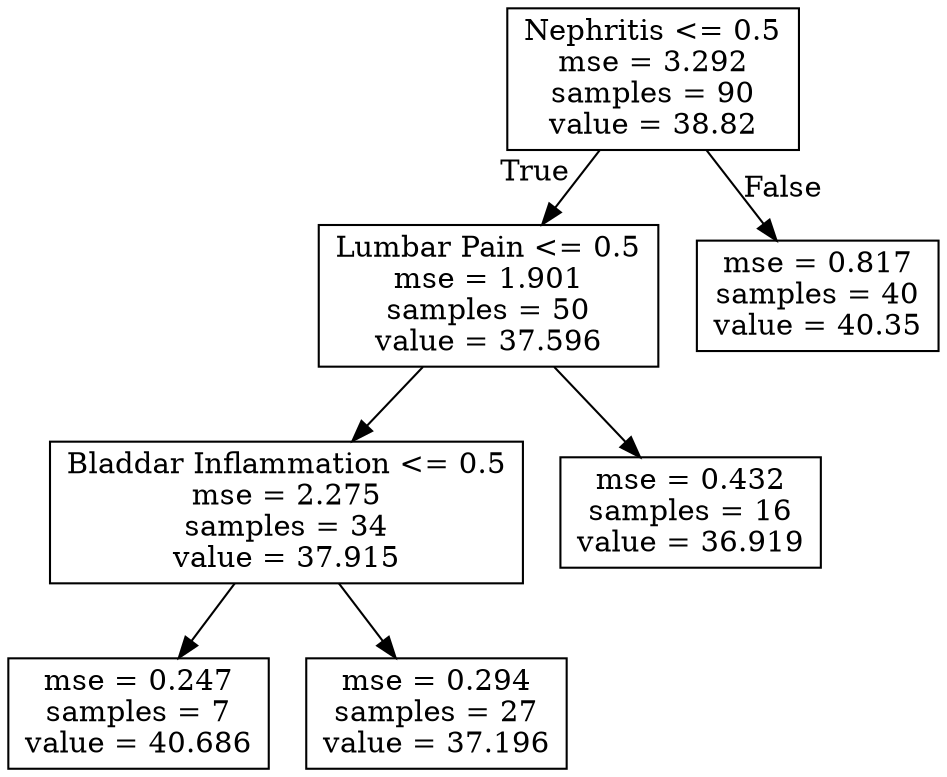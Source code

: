 digraph Tree {
node [shape=box] ;
0 [label="Nephritis <= 0.5\nmse = 3.292\nsamples = 90\nvalue = 38.82"] ;
1 [label="Lumbar Pain <= 0.5\nmse = 1.901\nsamples = 50\nvalue = 37.596"] ;
0 -> 1 [labeldistance=2.5, labelangle=45, headlabel="True"] ;
2 [label="Bladdar Inflammation <= 0.5\nmse = 2.275\nsamples = 34\nvalue = 37.915"] ;
1 -> 2 ;
3 [label="mse = 0.247\nsamples = 7\nvalue = 40.686"] ;
2 -> 3 ;
4 [label="mse = 0.294\nsamples = 27\nvalue = 37.196"] ;
2 -> 4 ;
5 [label="mse = 0.432\nsamples = 16\nvalue = 36.919"] ;
1 -> 5 ;
6 [label="mse = 0.817\nsamples = 40\nvalue = 40.35"] ;
0 -> 6 [labeldistance=2.5, labelangle=-45, headlabel="False"] ;
}